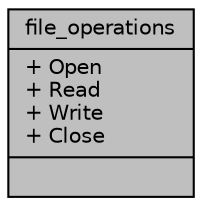 digraph "file_operations"
{
  edge [fontname="Helvetica",fontsize="10",labelfontname="Helvetica",labelfontsize="10"];
  node [fontname="Helvetica",fontsize="10",shape=record];
  Node1 [label="{file_operations\n|+ Open\l+ Read\l+ Write\l+ Close\l|}",height=0.2,width=0.4,color="black", fillcolor="grey75", style="filled", fontcolor="black"];
}

